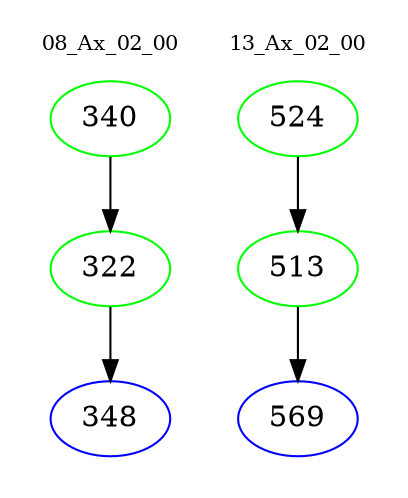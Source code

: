 digraph{
subgraph cluster_0 {
color = white
label = "08_Ax_02_00";
fontsize=10;
T0_340 [label="340", color="green"]
T0_340 -> T0_322 [color="black"]
T0_322 [label="322", color="green"]
T0_322 -> T0_348 [color="black"]
T0_348 [label="348", color="blue"]
}
subgraph cluster_1 {
color = white
label = "13_Ax_02_00";
fontsize=10;
T1_524 [label="524", color="green"]
T1_524 -> T1_513 [color="black"]
T1_513 [label="513", color="green"]
T1_513 -> T1_569 [color="black"]
T1_569 [label="569", color="blue"]
}
}
